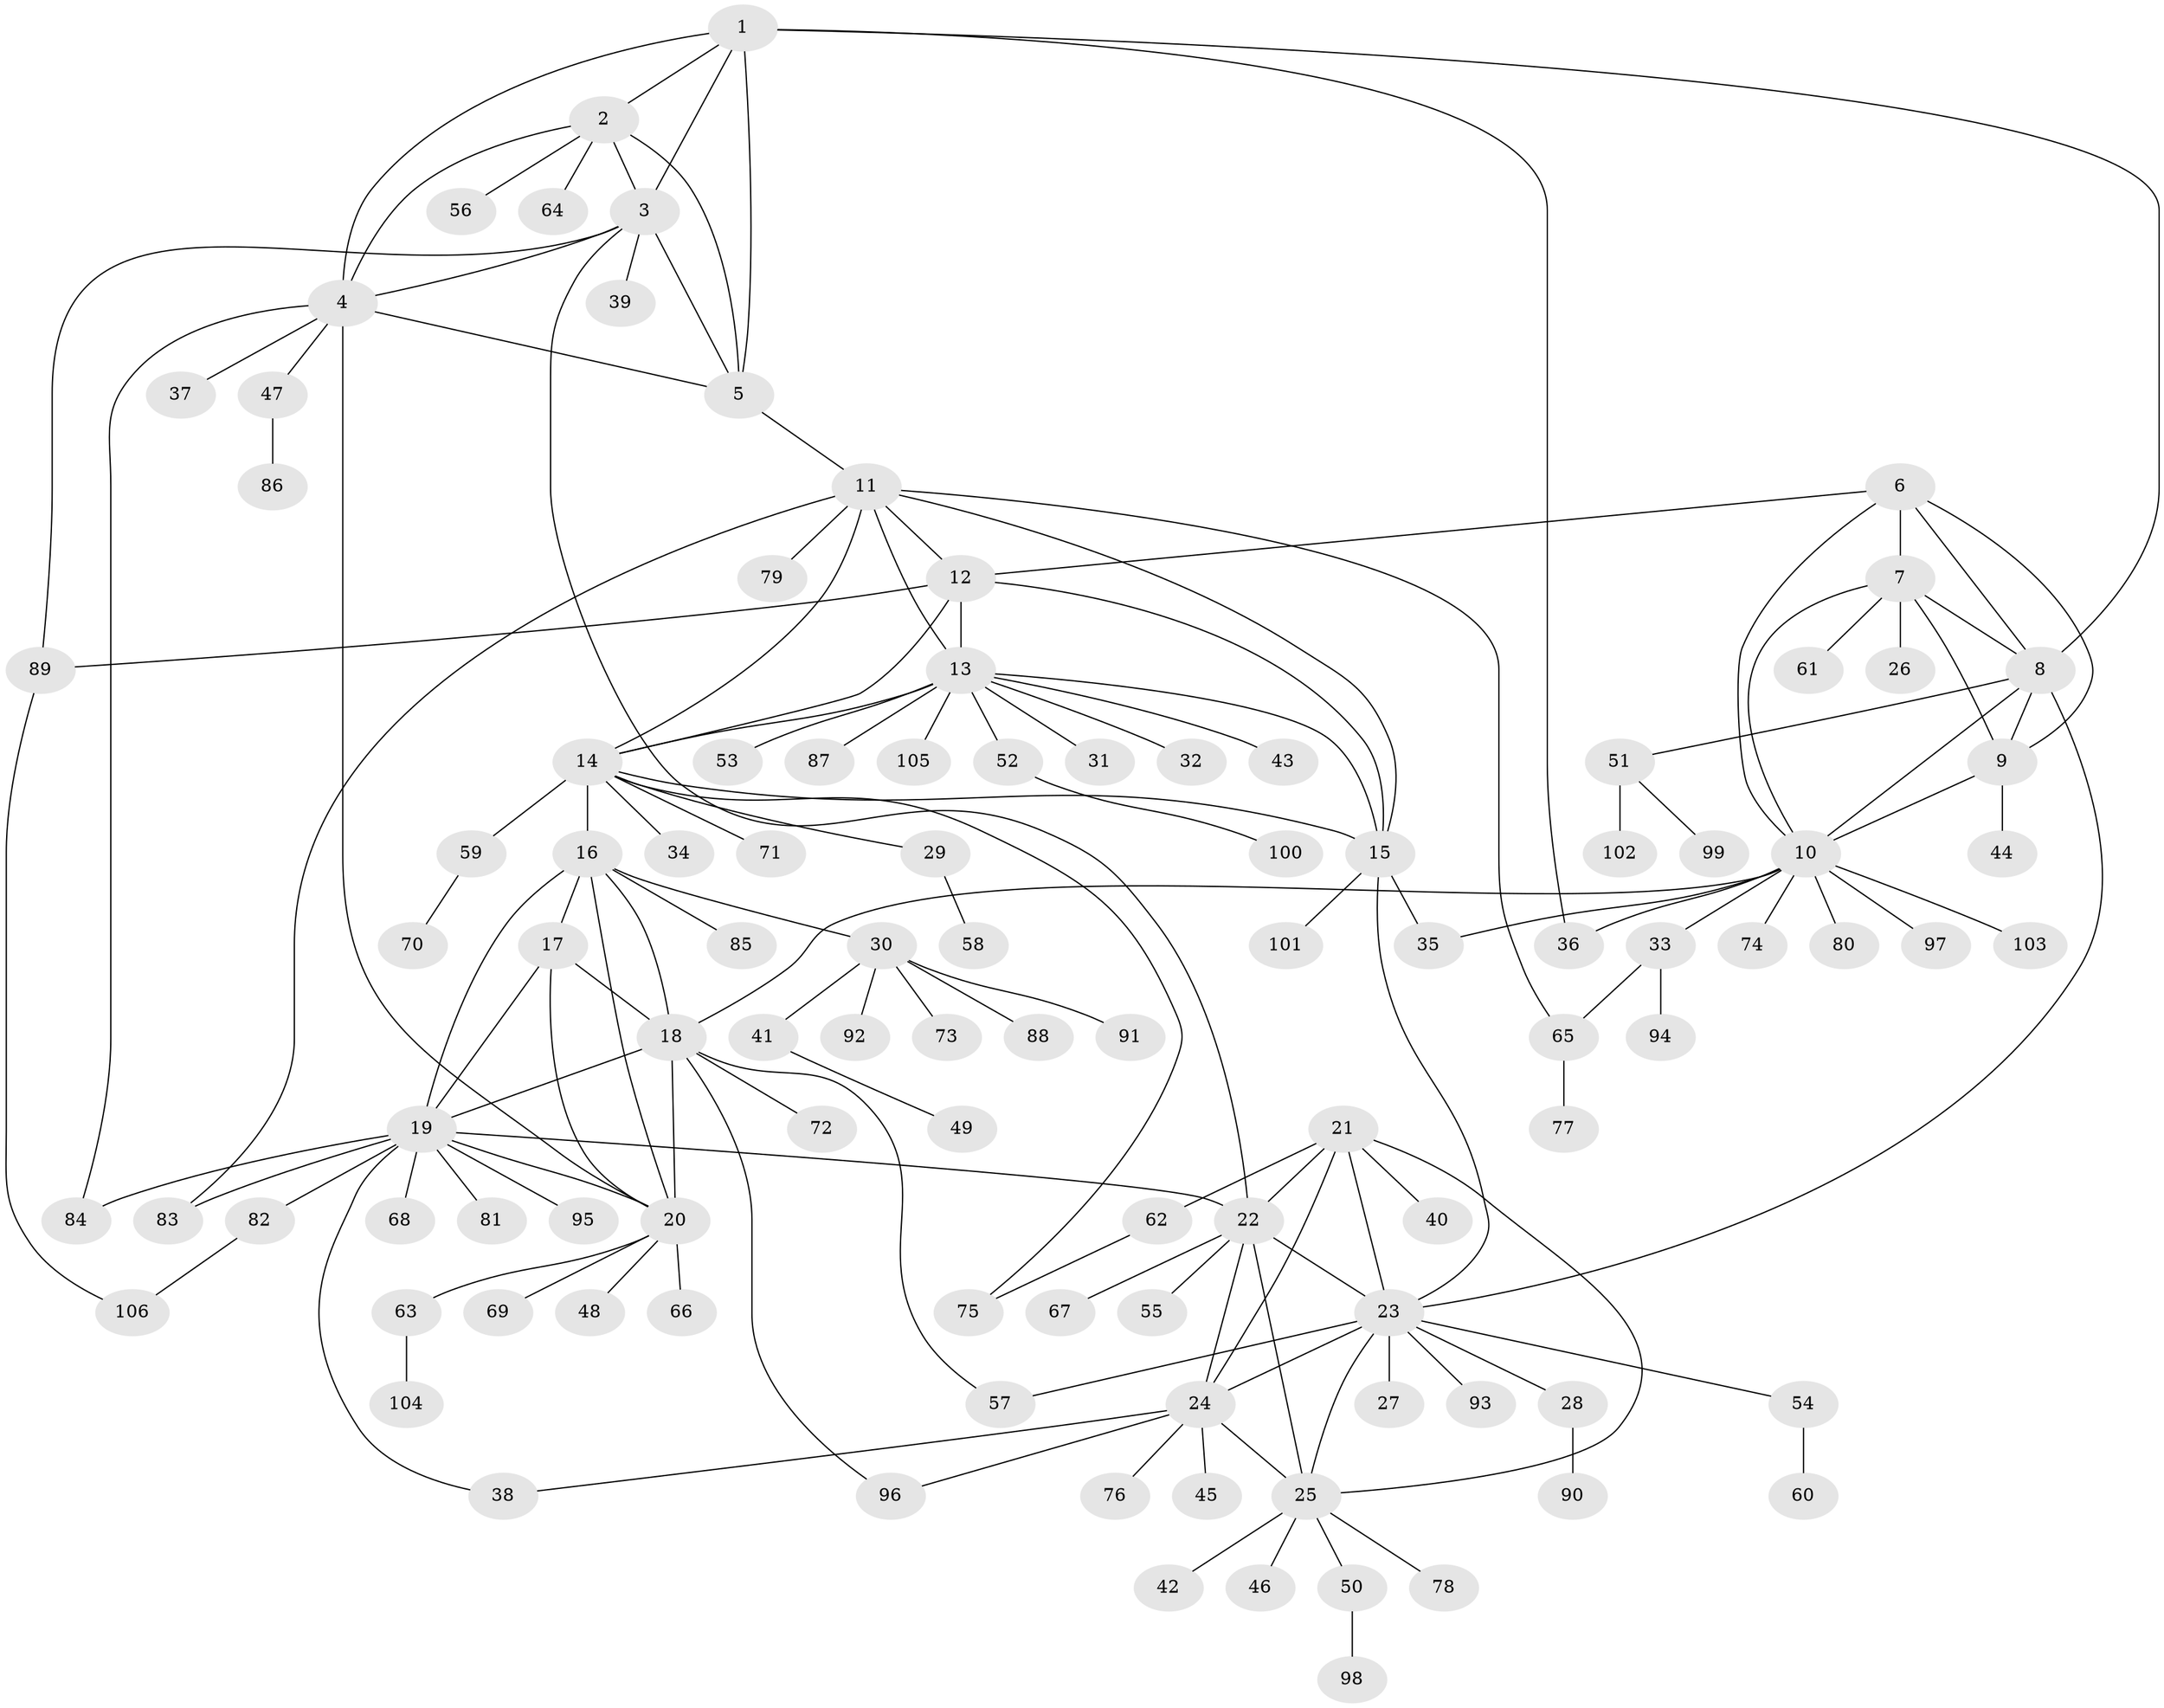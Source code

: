 // coarse degree distribution, {7: 0.05660377358490566, 1: 0.5660377358490566, 4: 0.05660377358490566, 6: 0.05660377358490566, 8: 0.03773584905660377, 11: 0.018867924528301886, 2: 0.07547169811320754, 9: 0.018867924528301886, 5: 0.03773584905660377, 12: 0.018867924528301886, 10: 0.03773584905660377, 15: 0.018867924528301886}
// Generated by graph-tools (version 1.1) at 2025/46/03/06/25 01:46:57]
// undirected, 106 vertices, 152 edges
graph export_dot {
graph [start="1"]
  node [color=gray90,style=filled];
  1;
  2;
  3;
  4;
  5;
  6;
  7;
  8;
  9;
  10;
  11;
  12;
  13;
  14;
  15;
  16;
  17;
  18;
  19;
  20;
  21;
  22;
  23;
  24;
  25;
  26;
  27;
  28;
  29;
  30;
  31;
  32;
  33;
  34;
  35;
  36;
  37;
  38;
  39;
  40;
  41;
  42;
  43;
  44;
  45;
  46;
  47;
  48;
  49;
  50;
  51;
  52;
  53;
  54;
  55;
  56;
  57;
  58;
  59;
  60;
  61;
  62;
  63;
  64;
  65;
  66;
  67;
  68;
  69;
  70;
  71;
  72;
  73;
  74;
  75;
  76;
  77;
  78;
  79;
  80;
  81;
  82;
  83;
  84;
  85;
  86;
  87;
  88;
  89;
  90;
  91;
  92;
  93;
  94;
  95;
  96;
  97;
  98;
  99;
  100;
  101;
  102;
  103;
  104;
  105;
  106;
  1 -- 2;
  1 -- 3;
  1 -- 4;
  1 -- 5;
  1 -- 8;
  1 -- 36;
  2 -- 3;
  2 -- 4;
  2 -- 5;
  2 -- 56;
  2 -- 64;
  3 -- 4;
  3 -- 5;
  3 -- 22;
  3 -- 39;
  3 -- 89;
  4 -- 5;
  4 -- 20;
  4 -- 37;
  4 -- 47;
  4 -- 84;
  5 -- 11;
  6 -- 7;
  6 -- 8;
  6 -- 9;
  6 -- 10;
  6 -- 12;
  7 -- 8;
  7 -- 9;
  7 -- 10;
  7 -- 26;
  7 -- 61;
  8 -- 9;
  8 -- 10;
  8 -- 23;
  8 -- 51;
  9 -- 10;
  9 -- 44;
  10 -- 18;
  10 -- 33;
  10 -- 35;
  10 -- 36;
  10 -- 74;
  10 -- 80;
  10 -- 97;
  10 -- 103;
  11 -- 12;
  11 -- 13;
  11 -- 14;
  11 -- 15;
  11 -- 65;
  11 -- 79;
  11 -- 83;
  12 -- 13;
  12 -- 14;
  12 -- 15;
  12 -- 89;
  13 -- 14;
  13 -- 15;
  13 -- 31;
  13 -- 32;
  13 -- 43;
  13 -- 52;
  13 -- 53;
  13 -- 87;
  13 -- 105;
  14 -- 15;
  14 -- 16;
  14 -- 29;
  14 -- 34;
  14 -- 59;
  14 -- 71;
  14 -- 75;
  15 -- 23;
  15 -- 35;
  15 -- 101;
  16 -- 17;
  16 -- 18;
  16 -- 19;
  16 -- 20;
  16 -- 30;
  16 -- 85;
  17 -- 18;
  17 -- 19;
  17 -- 20;
  18 -- 19;
  18 -- 20;
  18 -- 57;
  18 -- 72;
  18 -- 96;
  19 -- 20;
  19 -- 22;
  19 -- 38;
  19 -- 68;
  19 -- 81;
  19 -- 82;
  19 -- 83;
  19 -- 84;
  19 -- 95;
  20 -- 48;
  20 -- 63;
  20 -- 66;
  20 -- 69;
  21 -- 22;
  21 -- 23;
  21 -- 24;
  21 -- 25;
  21 -- 40;
  21 -- 62;
  22 -- 23;
  22 -- 24;
  22 -- 25;
  22 -- 55;
  22 -- 67;
  23 -- 24;
  23 -- 25;
  23 -- 27;
  23 -- 28;
  23 -- 54;
  23 -- 57;
  23 -- 93;
  24 -- 25;
  24 -- 38;
  24 -- 45;
  24 -- 76;
  24 -- 96;
  25 -- 42;
  25 -- 46;
  25 -- 50;
  25 -- 78;
  28 -- 90;
  29 -- 58;
  30 -- 41;
  30 -- 73;
  30 -- 88;
  30 -- 91;
  30 -- 92;
  33 -- 65;
  33 -- 94;
  41 -- 49;
  47 -- 86;
  50 -- 98;
  51 -- 99;
  51 -- 102;
  52 -- 100;
  54 -- 60;
  59 -- 70;
  62 -- 75;
  63 -- 104;
  65 -- 77;
  82 -- 106;
  89 -- 106;
}
